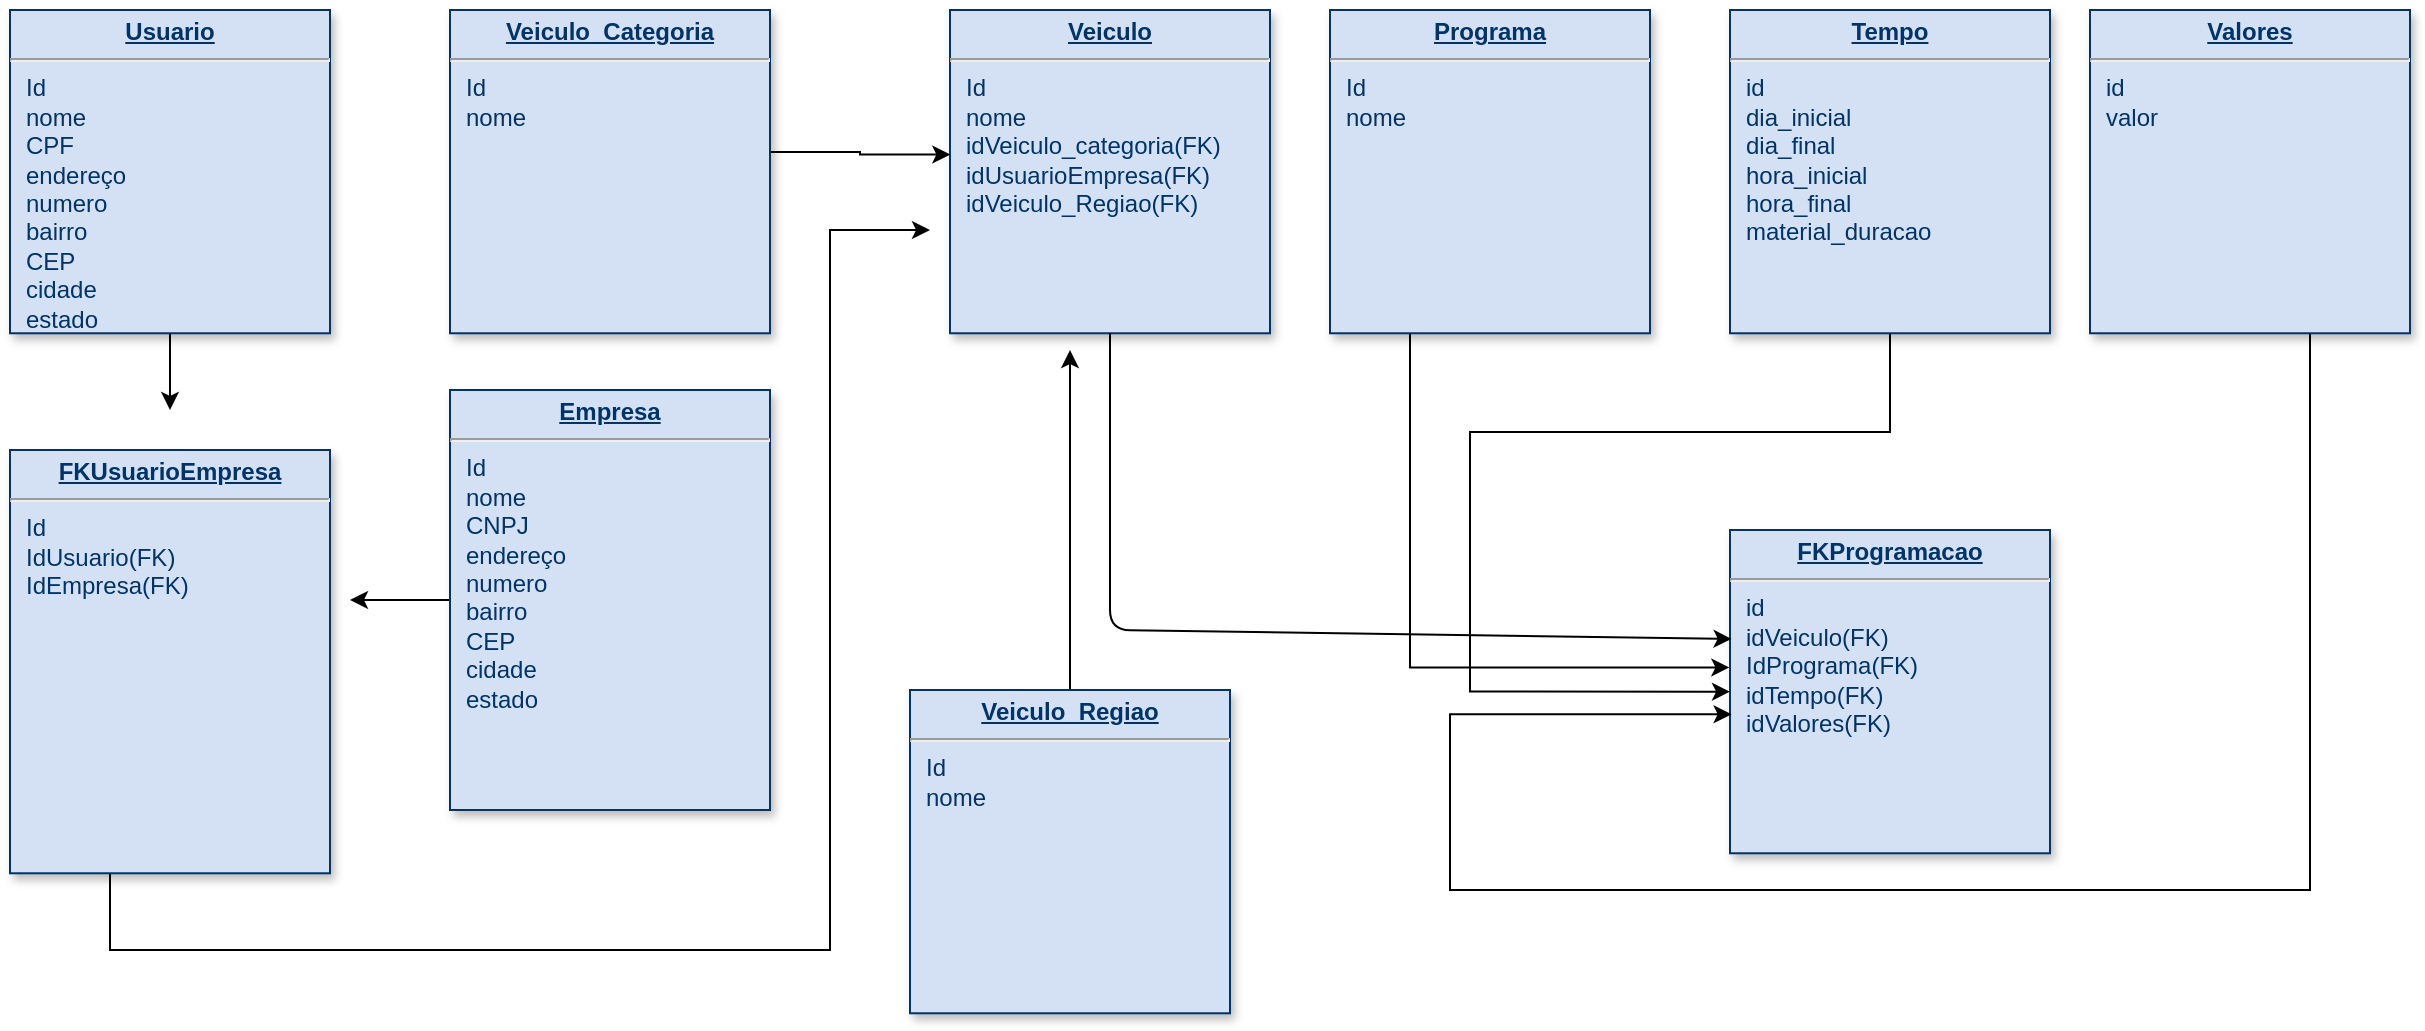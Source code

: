 <mxfile version="12.8.1" type="github"><diagram id="tD25ZVt2Edpnn3I0wGoK" name="Page-1"><mxGraphModel dx="2067" dy="619" grid="1" gridSize="10" guides="1" tooltips="1" connect="1" arrows="1" fold="1" page="1" pageScale="1" pageWidth="827" pageHeight="1169" math="0" shadow="0"><root><mxCell id="0"/><mxCell id="1" parent="0"/><mxCell id="5Sg_niV4f1cV7TLwxwjO-3" value="&lt;p style=&quot;margin: 0px ; margin-top: 4px ; text-align: center ; text-decoration: underline&quot;&gt;&lt;b&gt;FKProgramacao&lt;/b&gt;&lt;/p&gt;&lt;hr&gt;&lt;p style=&quot;margin: 0px ; margin-left: 8px&quot;&gt;id&lt;/p&gt;&lt;p style=&quot;margin: 0px ; margin-left: 8px&quot;&gt;idVeiculo(FK)&lt;/p&gt;&lt;p style=&quot;margin: 0px ; margin-left: 8px&quot;&gt;&lt;span&gt;IdPrograma(FK)&lt;/span&gt;&lt;br&gt;&lt;/p&gt;&lt;p style=&quot;margin: 0px ; margin-left: 8px&quot;&gt;idTempo(FK)&lt;br&gt;&lt;/p&gt;&lt;p style=&quot;margin: 0px ; margin-left: 8px&quot;&gt;idValores(FK)&lt;/p&gt;&lt;p style=&quot;margin: 0px ; margin-left: 8px&quot;&gt;&lt;br&gt;&lt;/p&gt;&lt;p style=&quot;margin: 0px 0px 0px 8px&quot;&gt;&lt;br&gt;&lt;/p&gt;" style="verticalAlign=top;align=left;overflow=fill;fontSize=12;fontFamily=Helvetica;html=1;strokeColor=#003366;shadow=1;fillColor=#D4E1F5;fontColor=#003366" parent="1" vertex="1"><mxGeometry x="40" y="280" width="160" height="161.64" as="geometry"/></mxCell><mxCell id="5Sg_niV4f1cV7TLwxwjO-52" value="" style="edgeStyle=orthogonalEdgeStyle;rounded=0;orthogonalLoop=1;jettySize=auto;html=1;entryX=0.005;entryY=0.57;entryDx=0;entryDy=0;entryPerimeter=0;" parent="1" source="5Sg_niV4f1cV7TLwxwjO-39" target="5Sg_niV4f1cV7TLwxwjO-3" edge="1"><mxGeometry relative="1" as="geometry"><mxPoint x="340" y="220" as="sourcePoint"/><mxPoint x="-30" y="370" as="targetPoint"/><Array as="points"><mxPoint x="330" y="460"/><mxPoint x="-100" y="460"/><mxPoint x="-100" y="372"/></Array></mxGeometry></mxCell><mxCell id="5Sg_niV4f1cV7TLwxwjO-53" style="edgeStyle=orthogonalEdgeStyle;rounded=0;orthogonalLoop=1;jettySize=auto;html=1;entryX=0;entryY=0.5;entryDx=0;entryDy=0;" parent="1" source="5Sg_niV4f1cV7TLwxwjO-6" target="5Sg_niV4f1cV7TLwxwjO-3" edge="1"><mxGeometry relative="1" as="geometry"><mxPoint x="120" y="260" as="targetPoint"/><Array as="points"><mxPoint x="120" y="231"/><mxPoint x="-90" y="231"/><mxPoint x="-90" y="361"/></Array></mxGeometry></mxCell><mxCell id="5Sg_niV4f1cV7TLwxwjO-6" value="&lt;p style=&quot;margin: 0px ; margin-top: 4px ; text-align: center ; text-decoration: underline&quot;&gt;&lt;b&gt;Tempo&lt;/b&gt;&lt;/p&gt;&lt;hr&gt;&lt;p style=&quot;margin: 0px ; margin-left: 8px&quot;&gt;id&lt;/p&gt;&lt;p style=&quot;margin: 0px ; margin-left: 8px&quot;&gt;dia_inicial&lt;/p&gt;&lt;p style=&quot;margin: 0px ; margin-left: 8px&quot;&gt;dia_final&lt;/p&gt;&lt;p style=&quot;margin: 0px ; margin-left: 8px&quot;&gt;hora_inicial&lt;/p&gt;&lt;p style=&quot;margin: 0px ; margin-left: 8px&quot;&gt;hora_final&lt;/p&gt;&lt;p style=&quot;margin: 0px ; margin-left: 8px&quot;&gt;material_duracao&lt;/p&gt;" style="verticalAlign=top;align=left;overflow=fill;fontSize=12;fontFamily=Helvetica;html=1;strokeColor=#003366;shadow=1;fillColor=#D4E1F5;fontColor=#003366" parent="1" vertex="1"><mxGeometry x="40" y="20" width="160" height="161.64" as="geometry"/></mxCell><mxCell id="5Sg_niV4f1cV7TLwxwjO-57" style="edgeStyle=orthogonalEdgeStyle;rounded=0;orthogonalLoop=1;jettySize=auto;html=1;entryX=-0.002;entryY=0.425;entryDx=0;entryDy=0;entryPerimeter=0;" parent="1" source="5Sg_niV4f1cV7TLwxwjO-18" target="5Sg_niV4f1cV7TLwxwjO-3" edge="1"><mxGeometry relative="1" as="geometry"><mxPoint x="-40" y="390" as="targetPoint"/><Array as="points"><mxPoint x="-120" y="349"/></Array></mxGeometry></mxCell><mxCell id="5Sg_niV4f1cV7TLwxwjO-18" value="&lt;p style=&quot;margin: 0px ; margin-top: 4px ; text-align: center ; text-decoration: underline&quot;&gt;&lt;b&gt;Programa&lt;/b&gt;&lt;/p&gt;&lt;hr&gt;&lt;p style=&quot;margin: 0px ; margin-left: 8px&quot;&gt;Id&lt;/p&gt;&lt;p style=&quot;margin: 0px ; margin-left: 8px&quot;&gt;nome&lt;/p&gt;" style="verticalAlign=top;align=left;overflow=fill;fontSize=12;fontFamily=Helvetica;html=1;strokeColor=#003366;shadow=1;fillColor=#D4E1F5;fontColor=#003366" parent="1" vertex="1"><mxGeometry x="-160" y="20" width="160" height="161.64" as="geometry"/></mxCell><mxCell id="5Sg_niV4f1cV7TLwxwjO-39" value="&lt;p style=&quot;margin: 0px ; margin-top: 4px ; text-align: center ; text-decoration: underline&quot;&gt;&lt;b&gt;Valores&lt;/b&gt;&lt;/p&gt;&lt;hr&gt;&lt;p style=&quot;margin: 0px ; margin-left: 8px&quot;&gt;id&lt;/p&gt;&lt;p style=&quot;margin: 0px ; margin-left: 8px&quot;&gt;valor&lt;/p&gt;" style="verticalAlign=top;align=left;overflow=fill;fontSize=12;fontFamily=Helvetica;html=1;strokeColor=#003366;shadow=1;fillColor=#D4E1F5;fontColor=#003366" parent="1" vertex="1"><mxGeometry x="220" y="20" width="160" height="161.64" as="geometry"/></mxCell><mxCell id="5Sg_niV4f1cV7TLwxwjO-59" value="" style="resizable=0;align=left;verticalAlign=top;labelBackgroundColor=#ffffff;fontSize=10;strokeColor=#003366;shadow=1;fillColor=#D4E1F5;fontColor=#003366" parent="1" connectable="0" vertex="1"><mxGeometry x="-120" y="181.64" as="geometry"><mxPoint x="10" as="offset"/></mxGeometry></mxCell><mxCell id="5Sg_niV4f1cV7TLwxwjO-60" value="&lt;p style=&quot;margin: 0px ; margin-top: 4px ; text-align: center ; text-decoration: underline&quot;&gt;&lt;b&gt;Veiculo&lt;/b&gt;&lt;/p&gt;&lt;hr&gt;&lt;p style=&quot;margin: 0px ; margin-left: 8px&quot;&gt;Id&lt;/p&gt;&lt;p style=&quot;margin: 0px ; margin-left: 8px&quot;&gt;nome&lt;/p&gt;&lt;p style=&quot;margin: 0px ; margin-left: 8px&quot;&gt;idVeiculo_categoria(FK)&lt;/p&gt;&lt;p style=&quot;margin: 0px ; margin-left: 8px&quot;&gt;idUsuarioEmpresa(FK)&lt;/p&gt;&lt;p style=&quot;margin: 0px ; margin-left: 8px&quot;&gt;idVeiculo_Regiao(FK)&lt;/p&gt;" style="verticalAlign=top;align=left;overflow=fill;fontSize=12;fontFamily=Helvetica;html=1;strokeColor=#003366;shadow=1;fillColor=#D4E1F5;fontColor=#003366" parent="1" vertex="1"><mxGeometry x="-350" y="20" width="160" height="161.64" as="geometry"/></mxCell><mxCell id="5Sg_niV4f1cV7TLwxwjO-61" value="" style="endArrow=classic;html=1;exitX=0.5;exitY=1;exitDx=0;exitDy=0;entryX=0.005;entryY=0.337;entryDx=0;entryDy=0;entryPerimeter=0;" parent="1" source="5Sg_niV4f1cV7TLwxwjO-60" target="5Sg_niV4f1cV7TLwxwjO-3" edge="1"><mxGeometry width="50" height="50" relative="1" as="geometry"><mxPoint x="-310" y="460" as="sourcePoint"/><mxPoint x="-20" y="300" as="targetPoint"/><Array as="points"><mxPoint x="-270" y="330"/></Array></mxGeometry></mxCell><mxCell id="5Sg_niV4f1cV7TLwxwjO-63" style="edgeStyle=orthogonalEdgeStyle;rounded=0;orthogonalLoop=1;jettySize=auto;html=1;exitX=1;exitY=0.5;exitDx=0;exitDy=0;entryX=0.001;entryY=0.447;entryDx=0;entryDy=0;entryPerimeter=0;" parent="1" source="5Sg_niV4f1cV7TLwxwjO-62" target="5Sg_niV4f1cV7TLwxwjO-60" edge="1"><mxGeometry relative="1" as="geometry"><Array as="points"><mxPoint x="-440" y="91"/><mxPoint x="-395" y="91"/><mxPoint x="-395" y="92"/></Array></mxGeometry></mxCell><mxCell id="5Sg_niV4f1cV7TLwxwjO-62" value="&lt;p style=&quot;margin: 0px ; margin-top: 4px ; text-align: center ; text-decoration: underline&quot;&gt;&lt;b&gt;Veiculo_Categoria&lt;/b&gt;&lt;/p&gt;&lt;hr&gt;&lt;p style=&quot;margin: 0px ; margin-left: 8px&quot;&gt;Id&lt;/p&gt;&lt;p style=&quot;margin: 0px ; margin-left: 8px&quot;&gt;nome&lt;/p&gt;" style="verticalAlign=top;align=left;overflow=fill;fontSize=12;fontFamily=Helvetica;html=1;strokeColor=#003366;shadow=1;fillColor=#D4E1F5;fontColor=#003366" parent="1" vertex="1"><mxGeometry x="-600" y="20" width="160" height="161.64" as="geometry"/></mxCell><mxCell id="5txVgvswHPTB0Ymgk6sb-3" style="edgeStyle=orthogonalEdgeStyle;rounded=0;orthogonalLoop=1;jettySize=auto;html=1;" edge="1" parent="1" source="5Sg_niV4f1cV7TLwxwjO-64"><mxGeometry relative="1" as="geometry"><mxPoint x="-290" y="190" as="targetPoint"/></mxGeometry></mxCell><mxCell id="5Sg_niV4f1cV7TLwxwjO-64" value="&lt;p style=&quot;margin: 0px ; margin-top: 4px ; text-align: center ; text-decoration: underline&quot;&gt;&lt;b&gt;Veiculo_Regiao&lt;/b&gt;&lt;/p&gt;&lt;hr&gt;&lt;p style=&quot;margin: 0px ; margin-left: 8px&quot;&gt;Id&lt;/p&gt;&lt;p style=&quot;margin: 0px ; margin-left: 8px&quot;&gt;nome&lt;/p&gt;" style="verticalAlign=top;align=left;overflow=fill;fontSize=12;fontFamily=Helvetica;html=1;strokeColor=#003366;shadow=1;fillColor=#D4E1F5;fontColor=#003366" parent="1" vertex="1"><mxGeometry x="-370" y="360" width="160" height="161.64" as="geometry"/></mxCell><mxCell id="5txVgvswHPTB0Ymgk6sb-7" style="edgeStyle=orthogonalEdgeStyle;rounded=0;orthogonalLoop=1;jettySize=auto;html=1;" edge="1" parent="1" source="5Sg_niV4f1cV7TLwxwjO-65"><mxGeometry relative="1" as="geometry"><mxPoint x="-650" y="315" as="targetPoint"/></mxGeometry></mxCell><mxCell id="5Sg_niV4f1cV7TLwxwjO-65" value="&lt;p style=&quot;margin: 0px ; margin-top: 4px ; text-align: center ; text-decoration: underline&quot;&gt;&lt;b&gt;Empresa&lt;/b&gt;&lt;/p&gt;&lt;hr&gt;&lt;p style=&quot;margin: 0px ; margin-left: 8px&quot;&gt;Id&lt;/p&gt;&lt;p style=&quot;margin: 0px ; margin-left: 8px&quot;&gt;nome&lt;/p&gt;&lt;p style=&quot;margin: 0px ; margin-left: 8px&quot;&gt;CNPJ&lt;/p&gt;&lt;p style=&quot;margin: 0px ; margin-left: 8px&quot;&gt;endereço&lt;/p&gt;&lt;p style=&quot;margin: 0px ; margin-left: 8px&quot;&gt;numero&lt;/p&gt;&lt;p style=&quot;margin: 0px ; margin-left: 8px&quot;&gt;bairro&lt;/p&gt;&lt;p style=&quot;margin: 0px ; margin-left: 8px&quot;&gt;&lt;span&gt;CEP&lt;/span&gt;&lt;br&gt;&lt;/p&gt;&lt;p style=&quot;margin: 0px ; margin-left: 8px&quot;&gt;&lt;span&gt;cidade&lt;/span&gt;&lt;/p&gt;&lt;p style=&quot;margin: 0px ; margin-left: 8px&quot;&gt;&lt;span&gt;estado&lt;/span&gt;&lt;/p&gt;&lt;p style=&quot;margin: 0px ; margin-left: 8px&quot;&gt;&lt;br&gt;&lt;/p&gt;&lt;p style=&quot;margin: 0px ; margin-left: 8px&quot;&gt;&lt;br&gt;&lt;/p&gt;" style="verticalAlign=top;align=left;overflow=fill;fontSize=12;fontFamily=Helvetica;html=1;strokeColor=#003366;shadow=1;fillColor=#D4E1F5;fontColor=#003366" parent="1" vertex="1"><mxGeometry x="-600" y="210" width="160" height="210" as="geometry"/></mxCell><mxCell id="5txVgvswHPTB0Ymgk6sb-6" style="edgeStyle=orthogonalEdgeStyle;rounded=0;orthogonalLoop=1;jettySize=auto;html=1;" edge="1" parent="1" source="5Sg_niV4f1cV7TLwxwjO-67"><mxGeometry relative="1" as="geometry"><mxPoint x="-740" y="220" as="targetPoint"/></mxGeometry></mxCell><mxCell id="5Sg_niV4f1cV7TLwxwjO-67" value="&lt;p style=&quot;margin: 0px ; margin-top: 4px ; text-align: center ; text-decoration: underline&quot;&gt;&lt;b&gt;Usuario&lt;/b&gt;&lt;/p&gt;&lt;hr&gt;&lt;p style=&quot;margin: 0px ; margin-left: 8px&quot;&gt;Id&lt;/p&gt;&lt;p style=&quot;margin: 0px ; margin-left: 8px&quot;&gt;nome&lt;/p&gt;&lt;p style=&quot;margin: 0px ; margin-left: 8px&quot;&gt;CPF&lt;/p&gt;&lt;p style=&quot;margin: 0px ; margin-left: 8px&quot;&gt;endereço&lt;/p&gt;&lt;p style=&quot;margin: 0px ; margin-left: 8px&quot;&gt;numero&lt;/p&gt;&lt;p style=&quot;margin: 0px ; margin-left: 8px&quot;&gt;bairro&lt;/p&gt;&lt;p style=&quot;margin: 0px ; margin-left: 8px&quot;&gt;&lt;span&gt;CEP&lt;/span&gt;&lt;br&gt;&lt;/p&gt;&lt;p style=&quot;margin: 0px ; margin-left: 8px&quot;&gt;&lt;span&gt;cidade&lt;/span&gt;&lt;/p&gt;&lt;p style=&quot;margin: 0px ; margin-left: 8px&quot;&gt;&lt;span&gt;estado&lt;/span&gt;&lt;/p&gt;" style="verticalAlign=top;align=left;overflow=fill;fontSize=12;fontFamily=Helvetica;html=1;strokeColor=#003366;shadow=1;fillColor=#D4E1F5;fontColor=#003366" parent="1" vertex="1"><mxGeometry x="-820" y="20" width="160" height="161.64" as="geometry"/></mxCell><mxCell id="5txVgvswHPTB0Ymgk6sb-9" style="edgeStyle=orthogonalEdgeStyle;rounded=0;orthogonalLoop=1;jettySize=auto;html=1;" edge="1" parent="1" source="5txVgvswHPTB0Ymgk6sb-5"><mxGeometry relative="1" as="geometry"><mxPoint x="-360" y="130" as="targetPoint"/><Array as="points"><mxPoint x="-770" y="490"/><mxPoint x="-410" y="490"/><mxPoint x="-410" y="130"/></Array></mxGeometry></mxCell><mxCell id="5txVgvswHPTB0Ymgk6sb-5" value="&lt;p style=&quot;margin: 0px ; margin-top: 4px ; text-align: center ; text-decoration: underline&quot;&gt;&lt;b&gt;FKUsuarioEmpresa&lt;/b&gt;&lt;/p&gt;&lt;hr&gt;&lt;p style=&quot;margin: 0px ; margin-left: 8px&quot;&gt;Id&lt;/p&gt;&lt;p style=&quot;margin: 0px ; margin-left: 8px&quot;&gt;IdUsuario(FK)&lt;/p&gt;&lt;p style=&quot;margin: 0px ; margin-left: 8px&quot;&gt;IdEmpresa(FK)&lt;/p&gt;&lt;p style=&quot;margin: 0px ; margin-left: 8px&quot;&gt;&lt;br&gt;&lt;/p&gt;" style="verticalAlign=top;align=left;overflow=fill;fontSize=12;fontFamily=Helvetica;html=1;strokeColor=#003366;shadow=1;fillColor=#D4E1F5;fontColor=#003366" vertex="1" parent="1"><mxGeometry x="-820" y="240" width="160" height="211.64" as="geometry"/></mxCell></root></mxGraphModel></diagram></mxfile>